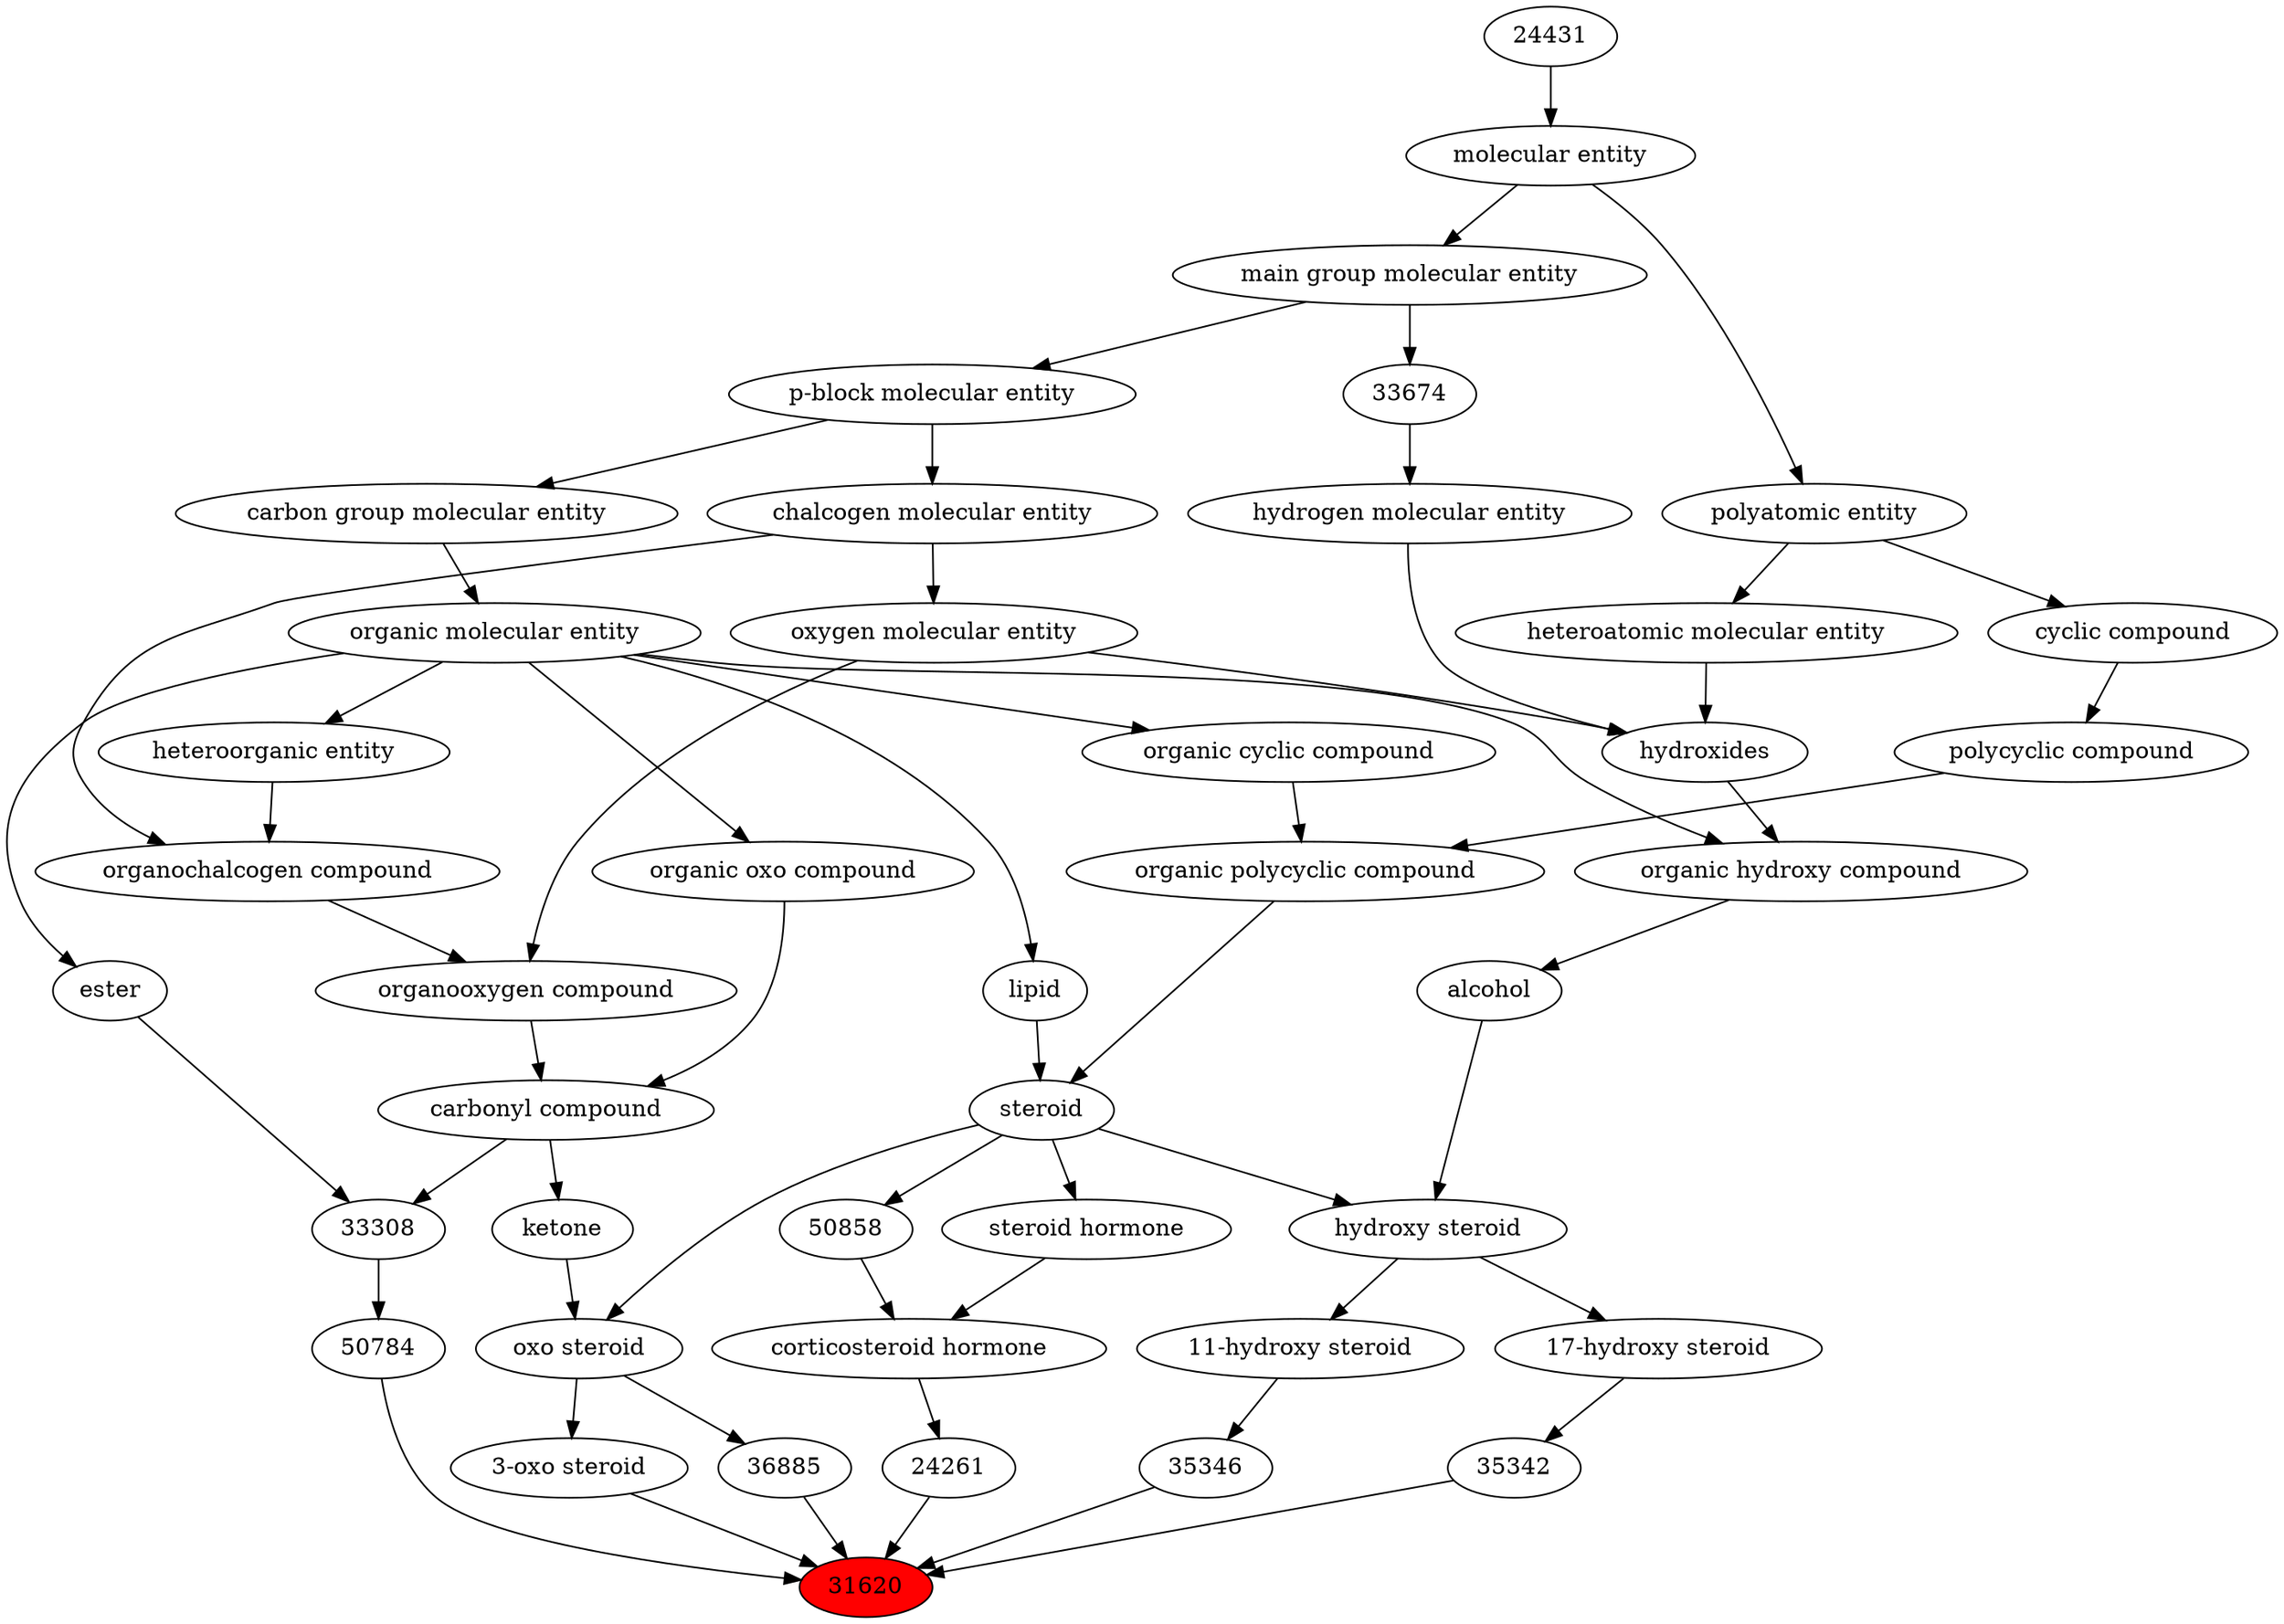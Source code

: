 digraph tree{ 
31620 [label="31620" fillcolor=red style=filled]
35342 -> 31620
36885 -> 31620
50784 -> 31620
24261 -> 31620
47788 -> 31620
35346 -> 31620
35342 [label="35342"]
36838 -> 35342
36885 [label="36885"]
35789 -> 36885
50784 [label="50784"]
33308 -> 50784
24261 [label="24261"]
36699 -> 24261
47788 [label="3-oxo steroid"]
35789 -> 47788
35346 [label="35346"]
36841 -> 35346
36838 [label="17-hydroxy steroid"]
35350 -> 36838
35789 [label="oxo steroid"]
17087 -> 35789
35341 -> 35789
33308 [label="33308"]
36586 -> 33308
35701 -> 33308
36699 [label="corticosteroid hormone"]
26764 -> 36699
50858 -> 36699
36841 [label="11-hydroxy steroid"]
35350 -> 36841
35350 [label="hydroxy steroid"]
30879 -> 35350
35341 -> 35350
17087 [label="ketone"]
36586 -> 17087
35341 [label="steroid"]
51958 -> 35341
18059 -> 35341
36586 [label="carbonyl compound"]
36587 -> 36586
36963 -> 36586
35701 [label="ester"]
50860 -> 35701
26764 [label="steroid hormone"]
35341 -> 26764
50858 [label="50858"]
35341 -> 50858
30879 [label="alcohol"]
33822 -> 30879
51958 [label="organic polycyclic compound"]
33832 -> 51958
33635 -> 51958
18059 [label="lipid"]
50860 -> 18059
36587 [label="organic oxo compound"]
50860 -> 36587
36963 [label="organooxygen compound"]
36962 -> 36963
25806 -> 36963
50860 [label="organic molecular entity"]
33582 -> 50860
33822 [label="organic hydroxy compound"]
24651 -> 33822
50860 -> 33822
33832 [label="organic cyclic compound"]
50860 -> 33832
33635 [label="polycyclic compound"]
33595 -> 33635
36962 [label="organochalcogen compound"]
33285 -> 36962
33304 -> 36962
25806 [label="oxygen molecular entity"]
33304 -> 25806
33582 [label="carbon group molecular entity"]
33675 -> 33582
24651 [label="hydroxides"]
25806 -> 24651
33608 -> 24651
37577 -> 24651
33595 [label="cyclic compound"]
36357 -> 33595
33285 [label="heteroorganic entity"]
50860 -> 33285
33304 [label="chalcogen molecular entity"]
33675 -> 33304
33675 [label="p-block molecular entity"]
33579 -> 33675
33608 [label="hydrogen molecular entity"]
33674 -> 33608
37577 [label="heteroatomic molecular entity"]
36357 -> 37577
36357 [label="polyatomic entity"]
23367 -> 36357
33579 [label="main group molecular entity"]
23367 -> 33579
33674 [label="33674"]
33579 -> 33674
23367 [label="molecular entity"]
24431 -> 23367
24431 [label="24431"]
}